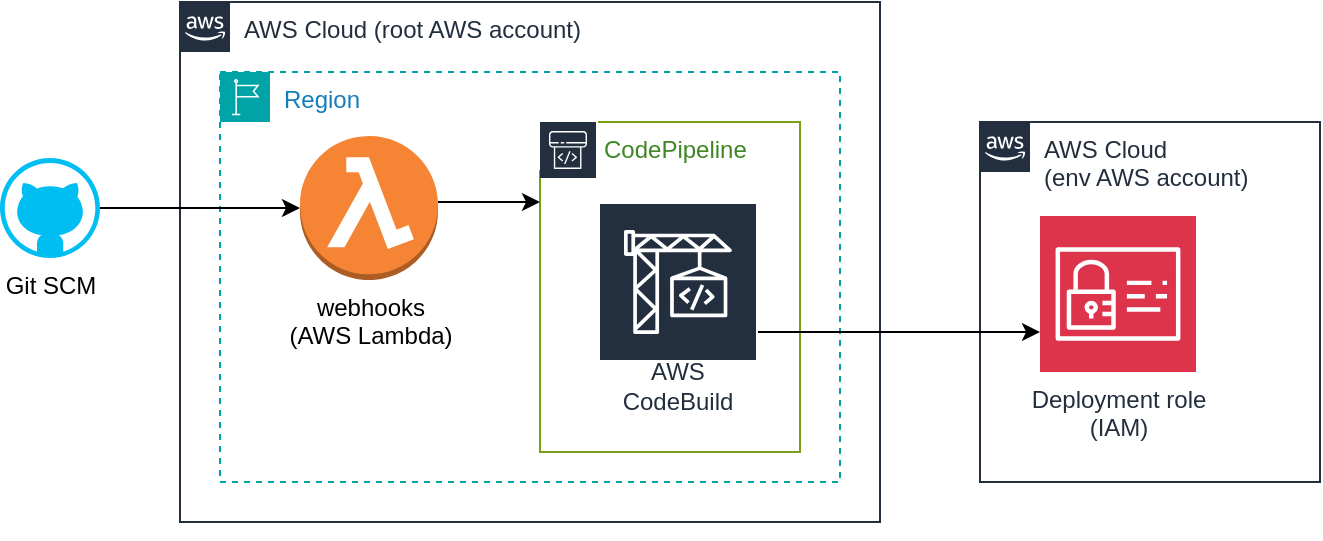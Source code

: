 <mxfile version="24.7.6">
  <diagram name="Page-1" id="MZt-BpJnLuoZkh_ZN1Ea">
    <mxGraphModel dx="2924" dy="1129" grid="1" gridSize="10" guides="1" tooltips="1" connect="1" arrows="1" fold="1" page="1" pageScale="1" pageWidth="850" pageHeight="1100" math="0" shadow="0">
      <root>
        <mxCell id="0" />
        <mxCell id="1" parent="0" />
        <mxCell id="V-7barsqVD6I8_-UEfz1-4" value="AWS Cloud &lt;br&gt;(env AWS account)" style="points=[[0,0],[0.25,0],[0.5,0],[0.75,0],[1,0],[1,0.25],[1,0.5],[1,0.75],[1,1],[0.75,1],[0.5,1],[0.25,1],[0,1],[0,0.75],[0,0.5],[0,0.25]];outlineConnect=0;gradientColor=none;html=1;whiteSpace=wrap;fontSize=12;fontStyle=0;container=1;pointerEvents=0;collapsible=0;recursiveResize=0;shape=mxgraph.aws4.group;grIcon=mxgraph.aws4.group_aws_cloud_alt;strokeColor=#232F3E;fillColor=none;verticalAlign=top;align=left;spacingLeft=30;fontColor=#232F3E;dashed=0;" parent="1" vertex="1">
          <mxGeometry x="-10" y="290" width="170" height="180" as="geometry" />
        </mxCell>
        <mxCell id="V-7barsqVD6I8_-UEfz1-19" value="Deployment role&lt;br&gt;(IAM)" style="sketch=0;points=[[0,0,0],[0.25,0,0],[0.5,0,0],[0.75,0,0],[1,0,0],[0,1,0],[0.25,1,0],[0.5,1,0],[0.75,1,0],[1,1,0],[0,0.25,0],[0,0.5,0],[0,0.75,0],[1,0.25,0],[1,0.5,0],[1,0.75,0]];outlineConnect=0;fontColor=#232F3E;fillColor=#DD344C;strokeColor=#ffffff;dashed=0;verticalLabelPosition=bottom;verticalAlign=top;align=center;html=1;fontSize=12;fontStyle=0;aspect=fixed;shape=mxgraph.aws4.resourceIcon;resIcon=mxgraph.aws4.identity_and_access_management;" parent="V-7barsqVD6I8_-UEfz1-4" vertex="1">
          <mxGeometry x="30" y="47" width="78" height="78" as="geometry" />
        </mxCell>
        <mxCell id="_00xn_NPz58ZkuRYXWhU-13" value="AWS Cloud (root AWS account)" style="points=[[0,0],[0.25,0],[0.5,0],[0.75,0],[1,0],[1,0.25],[1,0.5],[1,0.75],[1,1],[0.75,1],[0.5,1],[0.25,1],[0,1],[0,0.75],[0,0.5],[0,0.25]];outlineConnect=0;gradientColor=none;html=1;whiteSpace=wrap;fontSize=12;fontStyle=0;container=1;pointerEvents=0;collapsible=0;recursiveResize=0;shape=mxgraph.aws4.group;grIcon=mxgraph.aws4.group_aws_cloud_alt;strokeColor=#232F3E;fillColor=none;verticalAlign=top;align=left;spacingLeft=30;fontColor=#232F3E;dashed=0;" vertex="1" parent="1">
          <mxGeometry x="-410" y="230" width="350" height="260" as="geometry" />
        </mxCell>
        <mxCell id="_00xn_NPz58ZkuRYXWhU-14" value="Region" style="points=[[0,0],[0.25,0],[0.5,0],[0.75,0],[1,0],[1,0.25],[1,0.5],[1,0.75],[1,1],[0.75,1],[0.5,1],[0.25,1],[0,1],[0,0.75],[0,0.5],[0,0.25]];outlineConnect=0;gradientColor=none;html=1;whiteSpace=wrap;fontSize=12;fontStyle=0;container=1;pointerEvents=0;collapsible=0;recursiveResize=0;shape=mxgraph.aws4.group;grIcon=mxgraph.aws4.group_region;strokeColor=#00A4A6;fillColor=none;verticalAlign=top;align=left;spacingLeft=30;fontColor=#147EBA;dashed=1;" vertex="1" parent="_00xn_NPz58ZkuRYXWhU-13">
          <mxGeometry x="20" y="35" width="310" height="205" as="geometry" />
        </mxCell>
        <mxCell id="_00xn_NPz58ZkuRYXWhU-15" value="CodePipeline" style="points=[[0,0],[0.25,0],[0.5,0],[0.75,0],[1,0],[1,0.25],[1,0.5],[1,0.75],[1,1],[0.75,1],[0.5,1],[0.25,1],[0,1],[0,0.75],[0,0.5],[0,0.25]];outlineConnect=0;gradientColor=none;html=1;whiteSpace=wrap;fontSize=12;fontStyle=0;container=1;pointerEvents=0;collapsible=0;recursiveResize=0;shape=mxgraph.aws4.group;grIcon=mxgraph.aws4.group_iot_greengrass;strokeColor=#7AA116;fillColor=none;verticalAlign=top;align=left;spacingLeft=30;fontColor=#3F8624;dashed=0;" vertex="1" parent="_00xn_NPz58ZkuRYXWhU-14">
          <mxGeometry x="160" y="25" width="130" height="165" as="geometry" />
        </mxCell>
        <mxCell id="_00xn_NPz58ZkuRYXWhU-16" value="" style="sketch=0;outlineConnect=0;fontColor=#232F3E;gradientColor=none;strokeColor=#ffffff;fillColor=#232F3E;dashed=0;verticalLabelPosition=middle;verticalAlign=bottom;align=center;html=1;whiteSpace=wrap;fontSize=10;fontStyle=1;spacing=3;shape=mxgraph.aws4.productIcon;prIcon=mxgraph.aws4.codepipeline;" vertex="1" parent="_00xn_NPz58ZkuRYXWhU-15">
          <mxGeometry x="-1" y="-1" width="30" height="25" as="geometry" />
        </mxCell>
        <mxCell id="_00xn_NPz58ZkuRYXWhU-17" value="&lt;font style=&quot;font-size: 12px;&quot;&gt;AWS CodeBuild&lt;/font&gt;" style="sketch=0;outlineConnect=0;fontColor=#232F3E;gradientColor=none;strokeColor=#ffffff;fillColor=#232F3E;dashed=0;verticalLabelPosition=middle;verticalAlign=bottom;align=center;html=1;whiteSpace=wrap;fontSize=12;fontStyle=0;spacing=3;shape=mxgraph.aws4.productIcon;prIcon=mxgraph.aws4.codebuild;" vertex="1" parent="_00xn_NPz58ZkuRYXWhU-15">
          <mxGeometry x="29" y="40" width="80" height="110" as="geometry" />
        </mxCell>
        <mxCell id="_00xn_NPz58ZkuRYXWhU-18" style="edgeStyle=orthogonalEdgeStyle;rounded=0;orthogonalLoop=1;jettySize=auto;html=1;" edge="1" parent="_00xn_NPz58ZkuRYXWhU-14" source="_00xn_NPz58ZkuRYXWhU-19" target="_00xn_NPz58ZkuRYXWhU-15">
          <mxGeometry relative="1" as="geometry">
            <Array as="points">
              <mxPoint x="130" y="65" />
              <mxPoint x="130" y="65" />
            </Array>
          </mxGeometry>
        </mxCell>
        <mxCell id="_00xn_NPz58ZkuRYXWhU-19" value="webhooks&lt;br&gt;(AWS Lambda)" style="outlineConnect=0;dashed=0;verticalLabelPosition=bottom;verticalAlign=top;align=center;html=1;shape=mxgraph.aws3.lambda_function;fillColor=#F58534;gradientColor=none;" vertex="1" parent="_00xn_NPz58ZkuRYXWhU-14">
          <mxGeometry x="40" y="32" width="69" height="72" as="geometry" />
        </mxCell>
        <mxCell id="_00xn_NPz58ZkuRYXWhU-20" style="edgeStyle=orthogonalEdgeStyle;rounded=0;orthogonalLoop=1;jettySize=auto;html=1;" edge="1" parent="1" source="_00xn_NPz58ZkuRYXWhU-21" target="_00xn_NPz58ZkuRYXWhU-19">
          <mxGeometry relative="1" as="geometry" />
        </mxCell>
        <mxCell id="_00xn_NPz58ZkuRYXWhU-21" value="Git SCM" style="verticalLabelPosition=bottom;html=1;verticalAlign=top;align=center;strokeColor=none;fillColor=#00BEF2;shape=mxgraph.azure.github_code;pointerEvents=1;" vertex="1" parent="1">
          <mxGeometry x="-500" y="308" width="50" height="50" as="geometry" />
        </mxCell>
        <mxCell id="_00xn_NPz58ZkuRYXWhU-22" style="edgeStyle=orthogonalEdgeStyle;rounded=0;orthogonalLoop=1;jettySize=auto;html=1;exitX=0.5;exitY=1;exitDx=0;exitDy=0;" edge="1" parent="1" source="_00xn_NPz58ZkuRYXWhU-13" target="_00xn_NPz58ZkuRYXWhU-13">
          <mxGeometry relative="1" as="geometry" />
        </mxCell>
        <mxCell id="_00xn_NPz58ZkuRYXWhU-27" style="edgeStyle=orthogonalEdgeStyle;rounded=0;orthogonalLoop=1;jettySize=auto;html=1;" edge="1" parent="1" source="_00xn_NPz58ZkuRYXWhU-17" target="V-7barsqVD6I8_-UEfz1-19">
          <mxGeometry relative="1" as="geometry">
            <Array as="points">
              <mxPoint x="-10" y="395" />
              <mxPoint x="-10" y="395" />
            </Array>
          </mxGeometry>
        </mxCell>
        <mxCell id="_00xn_NPz58ZkuRYXWhU-28" style="edgeStyle=orthogonalEdgeStyle;rounded=0;orthogonalLoop=1;jettySize=auto;html=1;exitX=0.5;exitY=1;exitDx=0;exitDy=0;" edge="1" parent="1" source="_00xn_NPz58ZkuRYXWhU-13" target="_00xn_NPz58ZkuRYXWhU-13">
          <mxGeometry relative="1" as="geometry" />
        </mxCell>
      </root>
    </mxGraphModel>
  </diagram>
</mxfile>

